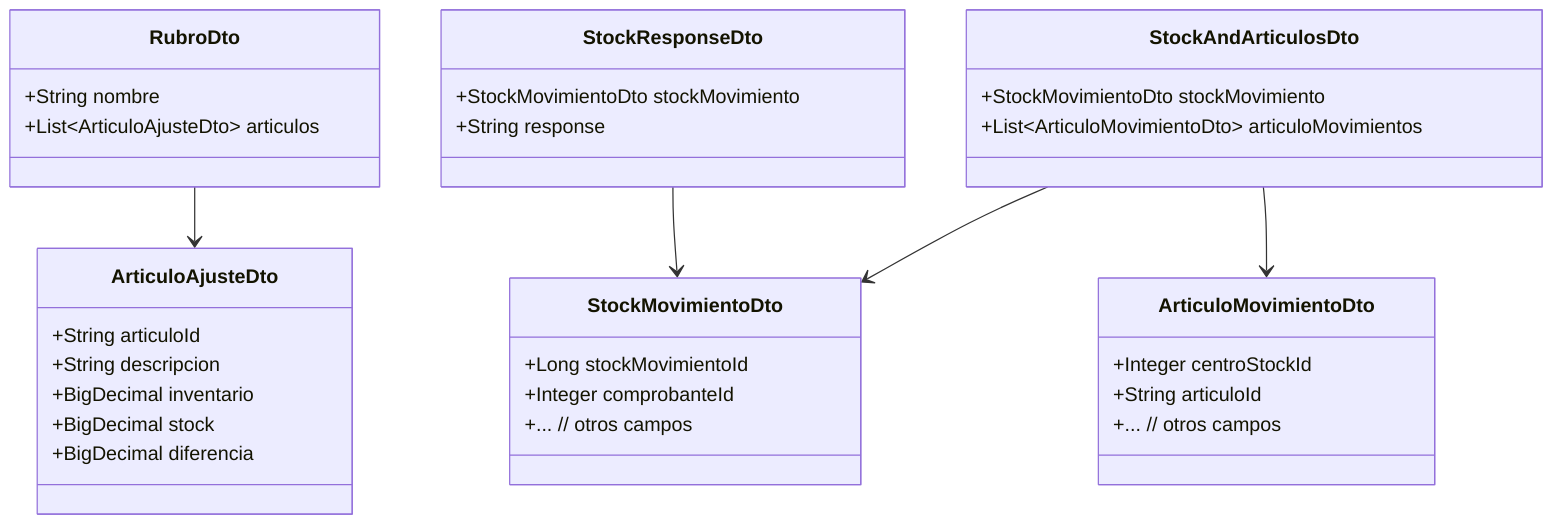 classDiagram
    class StockMovimientoDto {
        +Long stockMovimientoId
        +Integer comprobanteId
        +... // otros campos
    }
    class ArticuloMovimientoDto {
        +Integer centroStockId
        +String articuloId
        +... // otros campos
    }
    class RubroDto {
        +String nombre
        +List~ArticuloAjusteDto~ articulos
    }
    class ArticuloAjusteDto {
        +String articuloId
        +String descripcion
        +BigDecimal inventario
        +BigDecimal stock
        +BigDecimal diferencia
    }
    class StockAndArticulosDto {
        +StockMovimientoDto stockMovimiento
        +List~ArticuloMovimientoDto~ articuloMovimientos
    }
    class StockResponseDto {
        +StockMovimientoDto stockMovimiento
        +String response
    }
    RubroDto --> ArticuloAjusteDto
    StockAndArticulosDto --> StockMovimientoDto
    StockAndArticulosDto --> ArticuloMovimientoDto
    StockResponseDto --> StockMovimientoDto